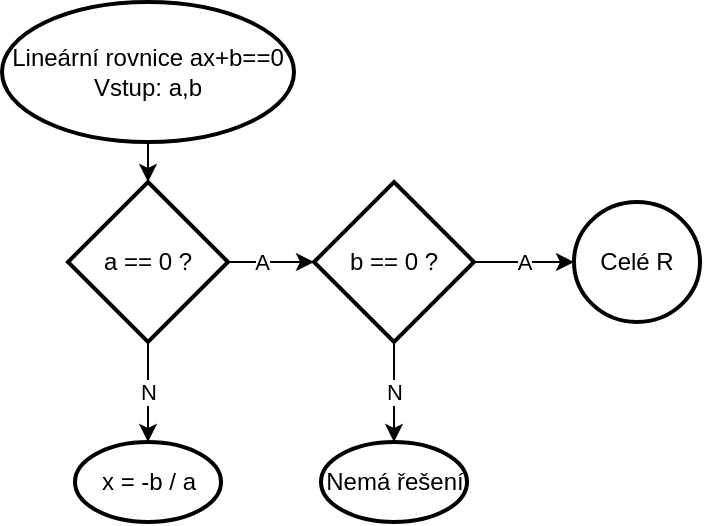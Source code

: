 <mxfile version="22.0.8" type="device">
  <diagram id="C5RBs43oDa-KdzZeNtuy" name="Page-1">
    <mxGraphModel dx="622" dy="354" grid="1" gridSize="10" guides="1" tooltips="1" connect="1" arrows="1" fold="1" page="1" pageScale="1" pageWidth="827" pageHeight="1169" math="0" shadow="0">
      <root>
        <mxCell id="WIyWlLk6GJQsqaUBKTNV-0" />
        <mxCell id="WIyWlLk6GJQsqaUBKTNV-1" parent="WIyWlLk6GJQsqaUBKTNV-0" />
        <mxCell id="wHtLPY1IG-6vAiYyX2fz-4" value="" style="edgeStyle=orthogonalEdgeStyle;rounded=0;orthogonalLoop=1;jettySize=auto;html=1;" parent="WIyWlLk6GJQsqaUBKTNV-1" source="wHtLPY1IG-6vAiYyX2fz-0" target="wHtLPY1IG-6vAiYyX2fz-3" edge="1">
          <mxGeometry relative="1" as="geometry" />
        </mxCell>
        <mxCell id="wHtLPY1IG-6vAiYyX2fz-0" value="Lineární rovnice ax+b==0&lt;br&gt;Vstup: a,b" style="strokeWidth=2;html=1;shape=mxgraph.flowchart.start_1;whiteSpace=wrap;" parent="WIyWlLk6GJQsqaUBKTNV-1" vertex="1">
          <mxGeometry x="314" y="150" width="146" height="70" as="geometry" />
        </mxCell>
        <mxCell id="wHtLPY1IG-6vAiYyX2fz-1" value="x = -b / a" style="ellipse;whiteSpace=wrap;html=1;strokeWidth=2;" parent="WIyWlLk6GJQsqaUBKTNV-1" vertex="1">
          <mxGeometry x="350.5" y="370" width="73" height="40" as="geometry" />
        </mxCell>
        <mxCell id="wHtLPY1IG-6vAiYyX2fz-6" value="N" style="edgeStyle=orthogonalEdgeStyle;rounded=0;orthogonalLoop=1;jettySize=auto;html=1;entryX=0.5;entryY=0;entryDx=0;entryDy=0;" parent="WIyWlLk6GJQsqaUBKTNV-1" source="wHtLPY1IG-6vAiYyX2fz-3" target="wHtLPY1IG-6vAiYyX2fz-1" edge="1">
          <mxGeometry relative="1" as="geometry">
            <mxPoint x="387" y="370" as="targetPoint" />
          </mxGeometry>
        </mxCell>
        <mxCell id="wHtLPY1IG-6vAiYyX2fz-8" value="A" style="edgeStyle=orthogonalEdgeStyle;rounded=0;orthogonalLoop=1;jettySize=auto;html=1;horizontal=1;labelPosition=left;verticalLabelPosition=middle;align=right;verticalAlign=middle;" parent="WIyWlLk6GJQsqaUBKTNV-1" source="wHtLPY1IG-6vAiYyX2fz-3" target="wHtLPY1IG-6vAiYyX2fz-7" edge="1">
          <mxGeometry relative="1" as="geometry">
            <Array as="points">
              <mxPoint x="430" y="280" />
              <mxPoint x="430" y="280" />
            </Array>
          </mxGeometry>
        </mxCell>
        <mxCell id="wHtLPY1IG-6vAiYyX2fz-3" value="a == 0 ?" style="rhombus;whiteSpace=wrap;html=1;strokeWidth=2;" parent="WIyWlLk6GJQsqaUBKTNV-1" vertex="1">
          <mxGeometry x="347" y="240" width="80" height="80" as="geometry" />
        </mxCell>
        <mxCell id="wHtLPY1IG-6vAiYyX2fz-10" value="A" style="edgeStyle=orthogonalEdgeStyle;rounded=0;orthogonalLoop=1;jettySize=auto;html=1;labelPosition=left;verticalLabelPosition=middle;align=center;verticalAlign=middle;" parent="WIyWlLk6GJQsqaUBKTNV-1" source="wHtLPY1IG-6vAiYyX2fz-7" target="wHtLPY1IG-6vAiYyX2fz-9" edge="1">
          <mxGeometry relative="1" as="geometry" />
        </mxCell>
        <mxCell id="wHtLPY1IG-6vAiYyX2fz-12" value="N" style="edgeStyle=orthogonalEdgeStyle;rounded=0;orthogonalLoop=1;jettySize=auto;html=1;" parent="WIyWlLk6GJQsqaUBKTNV-1" source="wHtLPY1IG-6vAiYyX2fz-7" target="wHtLPY1IG-6vAiYyX2fz-11" edge="1">
          <mxGeometry relative="1" as="geometry" />
        </mxCell>
        <mxCell id="wHtLPY1IG-6vAiYyX2fz-7" value="b == 0 ?" style="rhombus;whiteSpace=wrap;html=1;strokeWidth=2;" parent="WIyWlLk6GJQsqaUBKTNV-1" vertex="1">
          <mxGeometry x="470" y="240" width="80" height="80" as="geometry" />
        </mxCell>
        <mxCell id="wHtLPY1IG-6vAiYyX2fz-9" value="Celé R" style="ellipse;whiteSpace=wrap;html=1;strokeWidth=2;" parent="WIyWlLk6GJQsqaUBKTNV-1" vertex="1">
          <mxGeometry x="600" y="250" width="63" height="60" as="geometry" />
        </mxCell>
        <mxCell id="wHtLPY1IG-6vAiYyX2fz-11" value="Nemá řešení" style="ellipse;whiteSpace=wrap;html=1;strokeWidth=2;" parent="WIyWlLk6GJQsqaUBKTNV-1" vertex="1">
          <mxGeometry x="473.5" y="370" width="73" height="40" as="geometry" />
        </mxCell>
      </root>
    </mxGraphModel>
  </diagram>
</mxfile>
